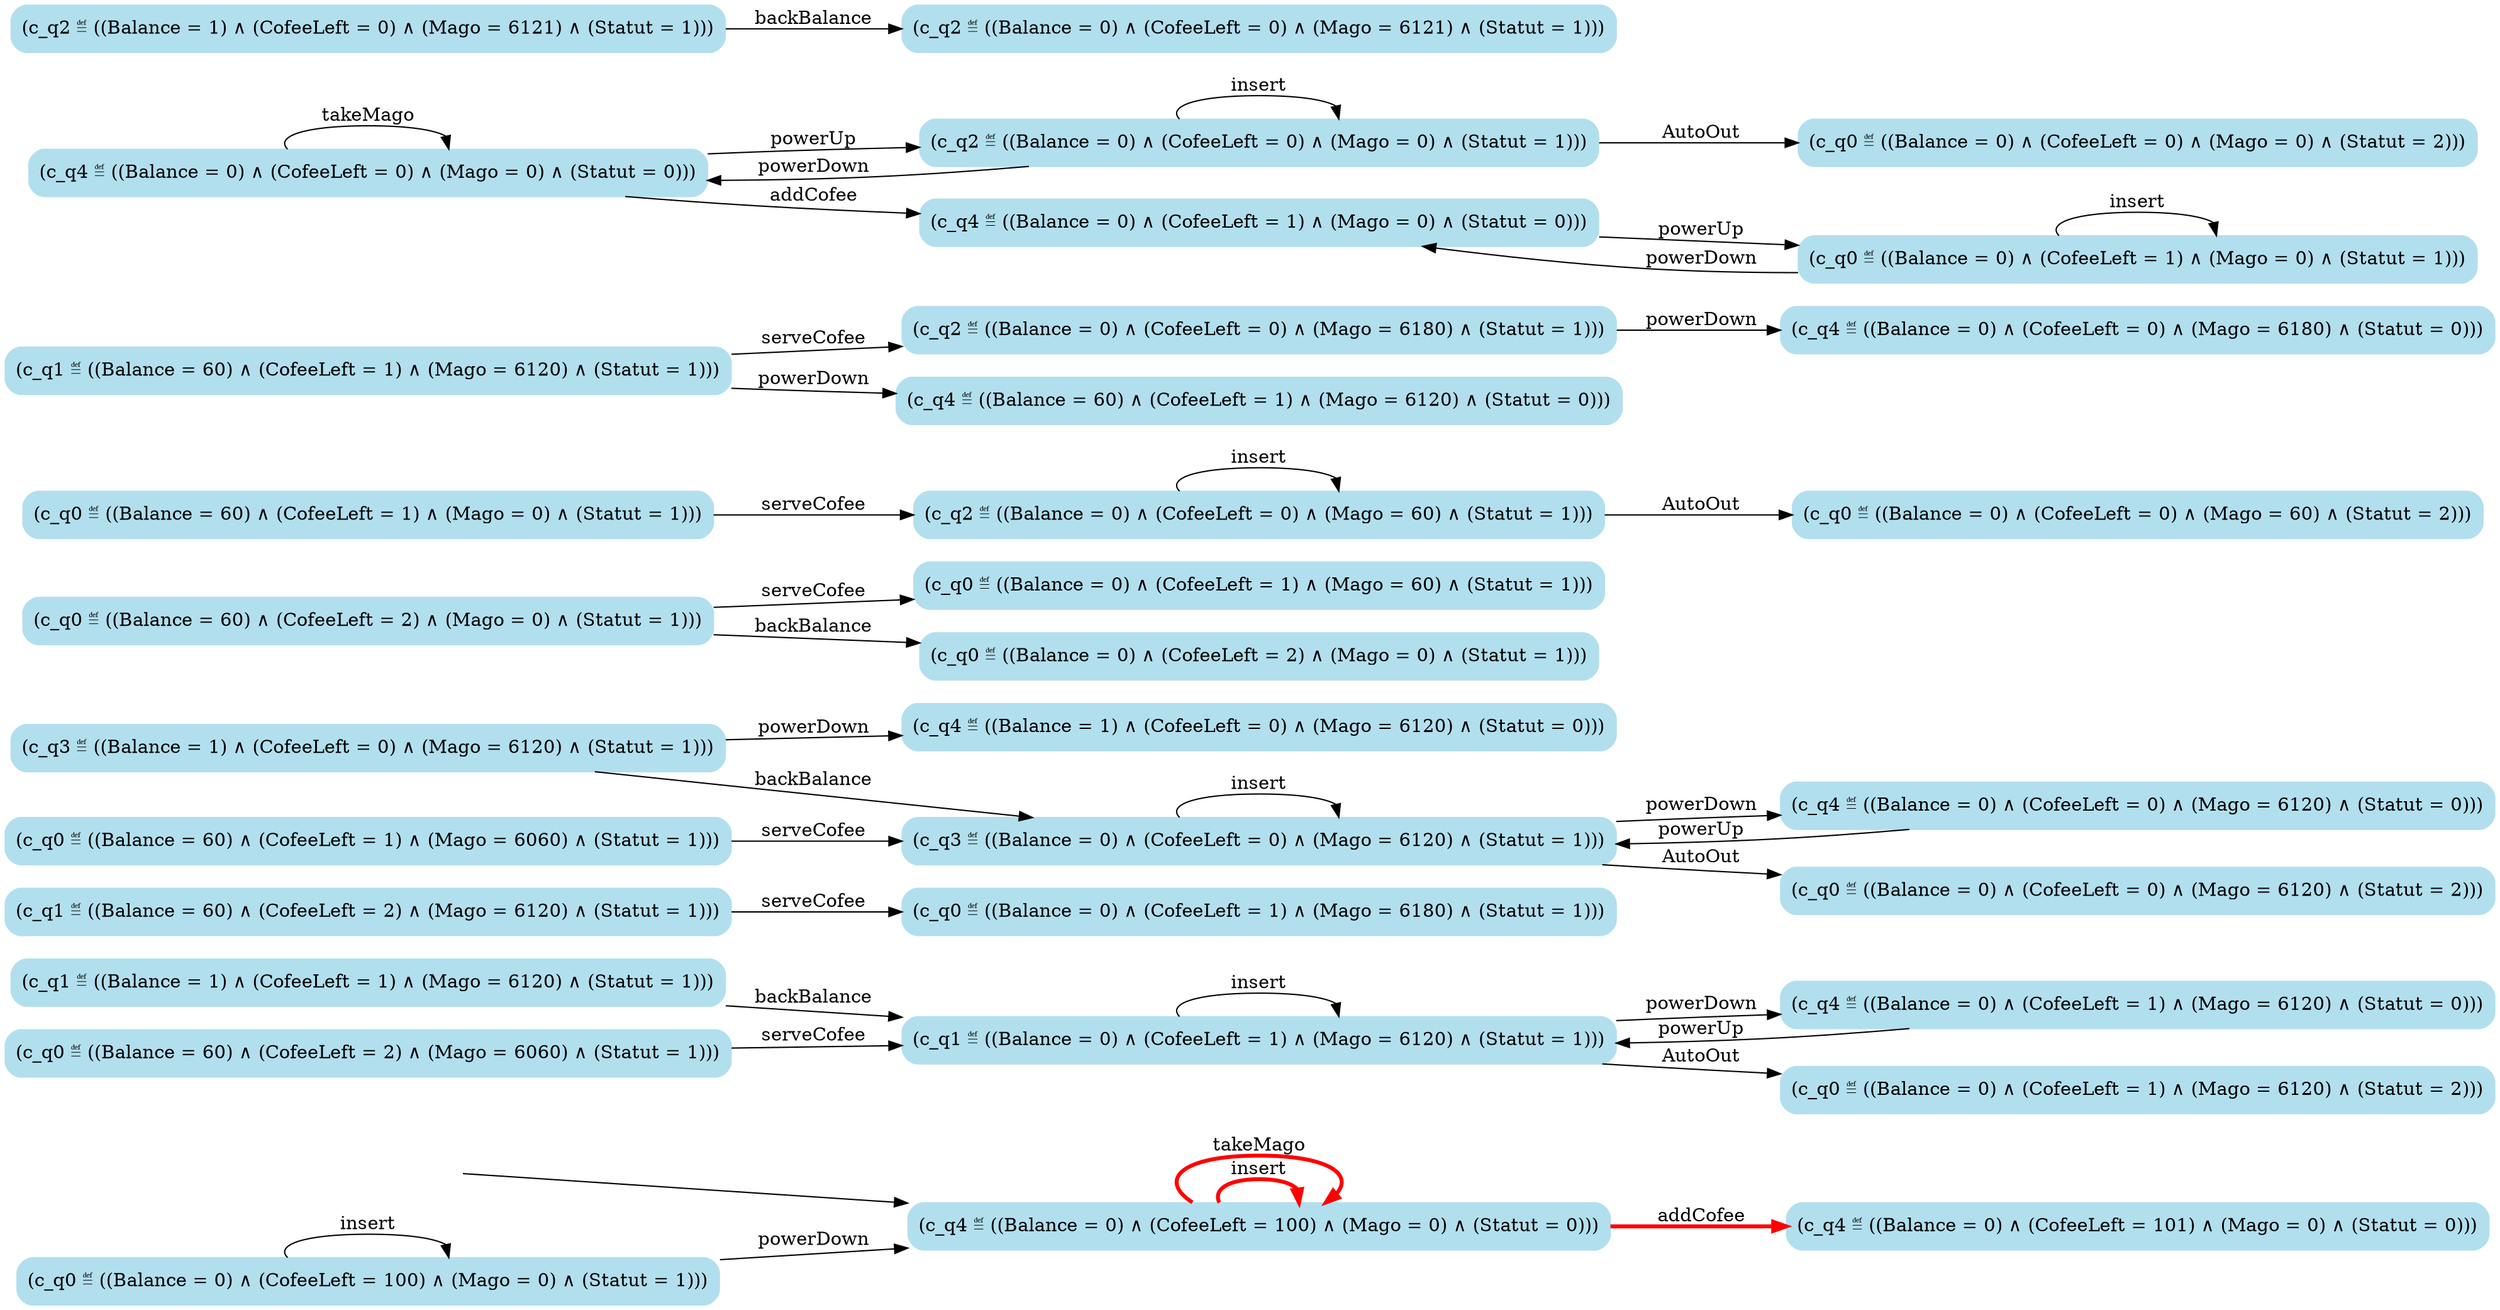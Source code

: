digraph G {

	rankdir = LR;

	start_c_q4_71[style=invisible];

	node[shape=box, style="rounded, filled", color=lightblue2];

	c_q1_60[label="(c_q1 ≝ ((Balance = 0) ∧ (CofeeLeft = 1) ∧ (Mago = 6120) ∧ (Statut = 1)))"];
	c_q0_35[label="(c_q0 ≝ ((Balance = 0) ∧ (CofeeLeft = 1) ∧ (Mago = 6180) ∧ (Statut = 1)))"];
	c_q3_54[label="(c_q3 ≝ ((Balance = 1) ∧ (CofeeLeft = 0) ∧ (Mago = 6120) ∧ (Statut = 1)))"];
	c_q0_17[label="(c_q0 ≝ ((Balance = 0) ∧ (CofeeLeft = 1) ∧ (Mago = 60) ∧ (Statut = 1)))"];
	c_q4_69[label="(c_q4 ≝ ((Balance = 0) ∧ (CofeeLeft = 0) ∧ (Mago = 6120) ∧ (Statut = 0)))"];
	c_q0_45[label="(c_q0 ≝ ((Balance = 0) ∧ (CofeeLeft = 0) ∧ (Mago = 60) ∧ (Statut = 2)))"];
	c_q4_71[label="(c_q4 ≝ ((Balance = 0) ∧ (CofeeLeft = 100) ∧ (Mago = 0) ∧ (Statut = 0)))"];
	c_q0_24[label="(c_q0 ≝ ((Balance = 60) ∧ (CofeeLeft = 1) ∧ (Mago = 6060) ∧ (Statut = 1)))"];
	c_q1_30[label="(c_q1 ≝ ((Balance = 1) ∧ (CofeeLeft = 1) ∧ (Mago = 6120) ∧ (Statut = 1)))"];
	c_q2_46[label="(c_q2 ≝ ((Balance = 0) ∧ (CofeeLeft = 0) ∧ (Mago = 6180) ∧ (Statut = 1)))"];
	c_q0_18[label="(c_q0 ≝ ((Balance = 60) ∧ (CofeeLeft = 2) ∧ (Mago = 0) ∧ (Statut = 1)))"];
	c_q0_20[label="(c_q0 ≝ ((Balance = 60) ∧ (CofeeLeft = 2) ∧ (Mago = 6060) ∧ (Statut = 1)))"];
	c_q4_55[label="(c_q4 ≝ ((Balance = 1) ∧ (CofeeLeft = 0) ∧ (Mago = 6120) ∧ (Statut = 0)))"];
	c_q1_38[label="(c_q1 ≝ ((Balance = 60) ∧ (CofeeLeft = 1) ∧ (Mago = 6120) ∧ (Statut = 1)))"];
	c_q0_53[label="(c_q0 ≝ ((Balance = 0) ∧ (CofeeLeft = 0) ∧ (Mago = 6120) ∧ (Statut = 2)))"];
	c_q4_59[label="(c_q4 ≝ ((Balance = 0) ∧ (CofeeLeft = 101) ∧ (Mago = 0) ∧ (Statut = 0)))"];
	c_q4_67[label="(c_q4 ≝ ((Balance = 0) ∧ (CofeeLeft = 0) ∧ (Mago = 0) ∧ (Statut = 0)))"];
	c_q2_66[label="(c_q2 ≝ ((Balance = 0) ∧ (CofeeLeft = 0) ∧ (Mago = 0) ∧ (Statut = 1)))"];
	c_q1_34[label="(c_q1 ≝ ((Balance = 60) ∧ (CofeeLeft = 2) ∧ (Mago = 6120) ∧ (Statut = 1)))"];
	c_q0_19[label="(c_q0 ≝ ((Balance = 0) ∧ (CofeeLeft = 2) ∧ (Mago = 0) ∧ (Statut = 1)))"];
	c_q0_22[label="(c_q0 ≝ ((Balance = 60) ∧ (CofeeLeft = 1) ∧ (Mago = 0) ∧ (Statut = 1)))"];
	c_q0_65[label="(c_q0 ≝ ((Balance = 0) ∧ (CofeeLeft = 0) ∧ (Mago = 0) ∧ (Statut = 2)))"];
	c_q2_44[label="(c_q2 ≝ ((Balance = 0) ∧ (CofeeLeft = 0) ∧ (Mago = 60) ∧ (Statut = 1)))"];
	c_q2_43[label="(c_q2 ≝ ((Balance = 0) ∧ (CofeeLeft = 0) ∧ (Mago = 6121) ∧ (Statut = 1)))"];
	c_q2_42[label="(c_q2 ≝ ((Balance = 1) ∧ (CofeeLeft = 0) ∧ (Mago = 6121) ∧ (Statut = 1)))"];
	c_q0_26[label="(c_q0 ≝ ((Balance = 0) ∧ (CofeeLeft = 1) ∧ (Mago = 0) ∧ (Statut = 1)))"];
	c_q4_61[label="(c_q4 ≝ ((Balance = 0) ∧ (CofeeLeft = 1) ∧ (Mago = 6120) ∧ (Statut = 0)))"];
	c_q4_27[label="(c_q4 ≝ ((Balance = 0) ∧ (CofeeLeft = 1) ∧ (Mago = 0) ∧ (Statut = 0)))"];
	c_q4_39[label="(c_q4 ≝ ((Balance = 60) ∧ (CofeeLeft = 1) ∧ (Mago = 6120) ∧ (Statut = 0)))"];
	c_q4_47[label="(c_q4 ≝ ((Balance = 0) ∧ (CofeeLeft = 0) ∧ (Mago = 6180) ∧ (Statut = 0)))"];
	c_q3_68[label="(c_q3 ≝ ((Balance = 0) ∧ (CofeeLeft = 0) ∧ (Mago = 6120) ∧ (Statut = 1)))"];
	c_q0_73[label="(c_q0 ≝ ((Balance = 0) ∧ (CofeeLeft = 100) ∧ (Mago = 0) ∧ (Statut = 1)))"];
	c_q0_33[label="(c_q0 ≝ ((Balance = 0) ∧ (CofeeLeft = 1) ∧ (Mago = 6120) ∧ (Statut = 2)))"];

	start_c_q4_71 -> c_q4_71;
	c_q4_71 -> c_q4_71[label="insert", penwidth=3, color=red];
	c_q4_67 -> c_q4_67[label="takeMago"];
	c_q4_67 -> c_q4_27[label="addCofee"];
	c_q4_27 -> c_q0_26[label="powerUp"];
	c_q4_61 -> c_q1_60[label="powerUp"];
	c_q4_67 -> c_q2_66[label="powerUp"];
	c_q4_69 -> c_q3_68[label="powerUp"];
	c_q0_26 -> c_q0_26[label="insert"];
	c_q0_18 -> c_q0_17[label="serveCofee"];
	c_q0_18 -> c_q0_19[label="backBalance"];
	c_q0_20 -> c_q1_60[label="serveCofee"];
	c_q0_22 -> c_q2_44[label="serveCofee"];
	c_q0_24 -> c_q3_68[label="serveCofee"];
	c_q0_26 -> c_q4_27[label="powerDown"];
	c_q1_60 -> c_q1_60[label="insert"];
	c_q1_30 -> c_q1_60[label="backBalance"];
	c_q1_60 -> c_q0_33[label="AutoOut"];
	c_q1_34 -> c_q0_35[label="serveCofee"];
	c_q1_38 -> c_q2_46[label="serveCofee"];
	c_q1_38 -> c_q4_39[label="powerDown"];
	c_q2_44 -> c_q2_44[label="insert"];
	c_q2_42 -> c_q2_43[label="backBalance"];
	c_q2_44 -> c_q0_45[label="AutoOut"];
	c_q2_46 -> c_q4_47[label="powerDown"];
	c_q3_68 -> c_q3_68[label="insert"];
	c_q3_54 -> c_q3_68[label="backBalance"];
	c_q3_68 -> c_q0_53[label="AutoOut"];
	c_q3_54 -> c_q4_55[label="powerDown"];
	c_q4_71 -> c_q4_71[label="takeMago", penwidth=3, color=red];
	c_q4_71 -> c_q4_59[label="addCofee", penwidth=3, color=red];
	c_q1_60 -> c_q4_61[label="powerDown"];
	c_q2_66 -> c_q2_66[label="insert"];
	c_q2_66 -> c_q0_65[label="AutoOut"];
	c_q2_66 -> c_q4_67[label="powerDown"];
	c_q3_68 -> c_q4_69[label="powerDown"];
	c_q0_73 -> c_q4_71[label="powerDown"];
	c_q0_73 -> c_q0_73[label="insert"];

}